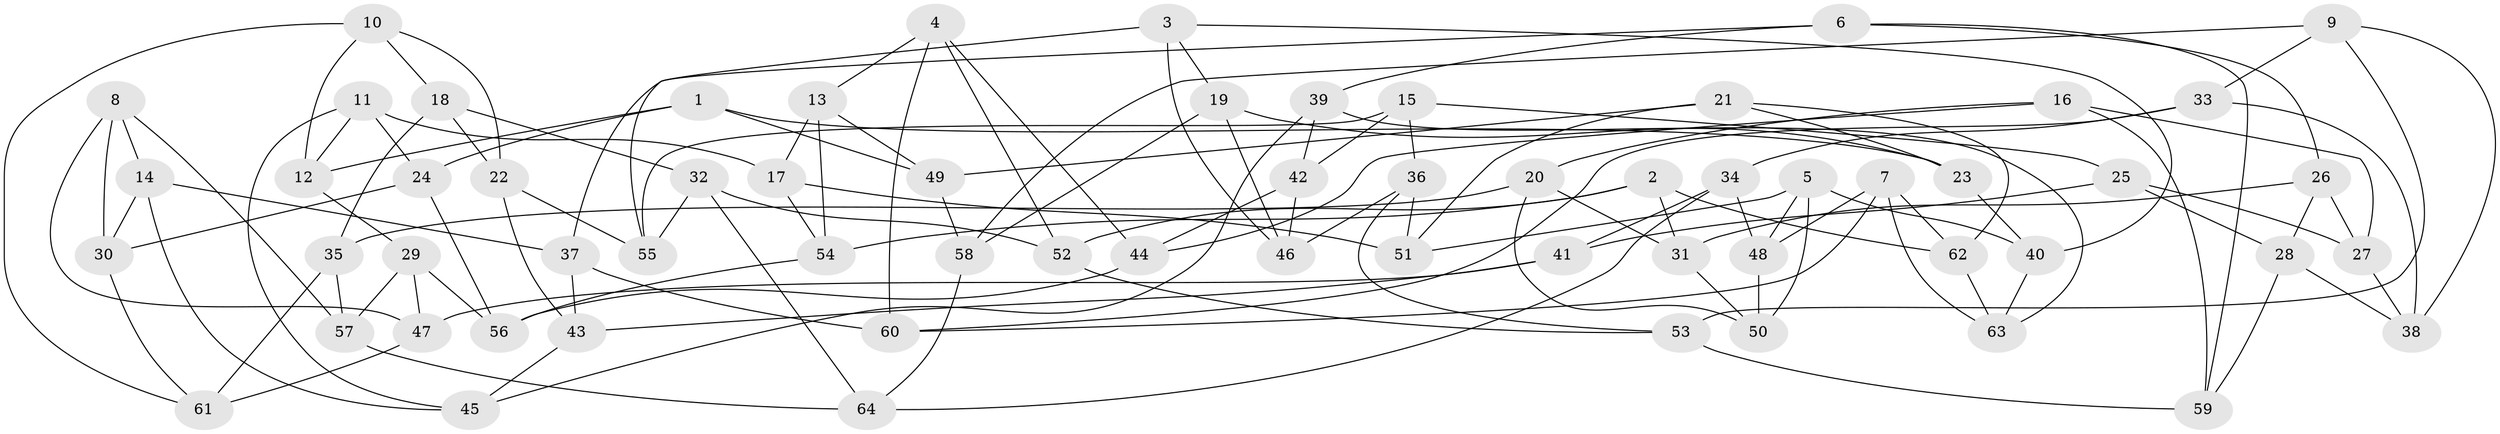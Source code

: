 // coarse degree distribution, {6: 0.41025641025641024, 4: 0.28205128205128205, 5: 0.23076923076923078, 3: 0.07692307692307693}
// Generated by graph-tools (version 1.1) at 2025/24/03/03/25 07:24:24]
// undirected, 64 vertices, 128 edges
graph export_dot {
graph [start="1"]
  node [color=gray90,style=filled];
  1;
  2;
  3;
  4;
  5;
  6;
  7;
  8;
  9;
  10;
  11;
  12;
  13;
  14;
  15;
  16;
  17;
  18;
  19;
  20;
  21;
  22;
  23;
  24;
  25;
  26;
  27;
  28;
  29;
  30;
  31;
  32;
  33;
  34;
  35;
  36;
  37;
  38;
  39;
  40;
  41;
  42;
  43;
  44;
  45;
  46;
  47;
  48;
  49;
  50;
  51;
  52;
  53;
  54;
  55;
  56;
  57;
  58;
  59;
  60;
  61;
  62;
  63;
  64;
  1 -- 12;
  1 -- 49;
  1 -- 24;
  1 -- 23;
  2 -- 52;
  2 -- 31;
  2 -- 62;
  2 -- 54;
  3 -- 40;
  3 -- 19;
  3 -- 55;
  3 -- 46;
  4 -- 13;
  4 -- 44;
  4 -- 60;
  4 -- 52;
  5 -- 51;
  5 -- 50;
  5 -- 40;
  5 -- 48;
  6 -- 26;
  6 -- 59;
  6 -- 39;
  6 -- 37;
  7 -- 63;
  7 -- 62;
  7 -- 60;
  7 -- 48;
  8 -- 30;
  8 -- 57;
  8 -- 14;
  8 -- 47;
  9 -- 58;
  9 -- 38;
  9 -- 33;
  9 -- 53;
  10 -- 12;
  10 -- 18;
  10 -- 22;
  10 -- 61;
  11 -- 45;
  11 -- 17;
  11 -- 12;
  11 -- 24;
  12 -- 29;
  13 -- 54;
  13 -- 49;
  13 -- 17;
  14 -- 37;
  14 -- 30;
  14 -- 45;
  15 -- 42;
  15 -- 36;
  15 -- 55;
  15 -- 25;
  16 -- 27;
  16 -- 44;
  16 -- 20;
  16 -- 59;
  17 -- 51;
  17 -- 54;
  18 -- 32;
  18 -- 22;
  18 -- 35;
  19 -- 46;
  19 -- 23;
  19 -- 58;
  20 -- 35;
  20 -- 31;
  20 -- 50;
  21 -- 51;
  21 -- 49;
  21 -- 23;
  21 -- 62;
  22 -- 43;
  22 -- 55;
  23 -- 40;
  24 -- 56;
  24 -- 30;
  25 -- 27;
  25 -- 28;
  25 -- 41;
  26 -- 31;
  26 -- 28;
  26 -- 27;
  27 -- 38;
  28 -- 38;
  28 -- 59;
  29 -- 57;
  29 -- 47;
  29 -- 56;
  30 -- 61;
  31 -- 50;
  32 -- 64;
  32 -- 52;
  32 -- 55;
  33 -- 38;
  33 -- 34;
  33 -- 60;
  34 -- 41;
  34 -- 48;
  34 -- 64;
  35 -- 61;
  35 -- 57;
  36 -- 51;
  36 -- 53;
  36 -- 46;
  37 -- 43;
  37 -- 60;
  39 -- 45;
  39 -- 42;
  39 -- 63;
  40 -- 63;
  41 -- 43;
  41 -- 47;
  42 -- 44;
  42 -- 46;
  43 -- 45;
  44 -- 56;
  47 -- 61;
  48 -- 50;
  49 -- 58;
  52 -- 53;
  53 -- 59;
  54 -- 56;
  57 -- 64;
  58 -- 64;
  62 -- 63;
}
